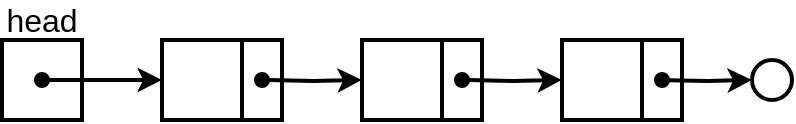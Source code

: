 <mxfile version="20.3.0" type="device"><diagram id="WSqfZrEBY1LK9OuHkjoX" name="Page-1"><mxGraphModel dx="1298" dy="900" grid="1" gridSize="10" guides="1" tooltips="1" connect="1" arrows="1" fold="1" page="1" pageScale="1" pageWidth="850" pageHeight="1100" math="0" shadow="0"><root><mxCell id="0"/><mxCell id="1" parent="0"/><mxCell id="LfG2JWRW5Fwa8bzIePD5-1" value="" style="group" parent="1" vertex="1" connectable="0"><mxGeometry x="40" y="60" width="395" height="60" as="geometry"/></mxCell><mxCell id="fRm4eAnhWdAulVf5MyLz-3" value="" style="rounded=0;whiteSpace=wrap;html=1;strokeWidth=2;" parent="LfG2JWRW5Fwa8bzIePD5-1" vertex="1"><mxGeometry y="20" width="40" height="40" as="geometry"/></mxCell><mxCell id="fRm4eAnhWdAulVf5MyLz-4" value="" style="ellipse;whiteSpace=wrap;html=1;aspect=fixed;strokeWidth=2;" parent="LfG2JWRW5Fwa8bzIePD5-1" vertex="1"><mxGeometry x="375" y="30" width="20" height="20" as="geometry"/></mxCell><mxCell id="fRm4eAnhWdAulVf5MyLz-6" value="" style="endArrow=classic;html=1;endFill=1;startArrow=oval;startFill=1;strokeWidth=2;entryX=0;entryY=0.5;entryDx=0;entryDy=0;" parent="LfG2JWRW5Fwa8bzIePD5-1" edge="1"><mxGeometry width="50" height="50" as="geometry"><mxPoint x="20" y="40" as="sourcePoint"/><mxPoint x="80" y="40" as="targetPoint"/></mxGeometry></mxCell><mxCell id="fRm4eAnhWdAulVf5MyLz-7" value="head" style="text;html=1;strokeColor=none;fillColor=none;align=center;verticalAlign=middle;whiteSpace=wrap;rounded=0;fontSize=16;" parent="LfG2JWRW5Fwa8bzIePD5-1" vertex="1"><mxGeometry width="40" height="20" as="geometry"/></mxCell><mxCell id="fRm4eAnhWdAulVf5MyLz-27" value="" style="group" parent="LfG2JWRW5Fwa8bzIePD5-1" vertex="1" connectable="0"><mxGeometry x="80" y="20" width="60" height="40" as="geometry"/></mxCell><mxCell id="fRm4eAnhWdAulVf5MyLz-14" value="" style="rounded=0;whiteSpace=wrap;html=1;strokeWidth=2;fontSize=16;" parent="fRm4eAnhWdAulVf5MyLz-27" vertex="1"><mxGeometry width="40" height="40" as="geometry"/></mxCell><mxCell id="fRm4eAnhWdAulVf5MyLz-15" value="" style="rounded=0;whiteSpace=wrap;html=1;strokeWidth=2;fontSize=16;" parent="fRm4eAnhWdAulVf5MyLz-27" vertex="1"><mxGeometry x="40" width="20" height="40" as="geometry"/></mxCell><mxCell id="fRm4eAnhWdAulVf5MyLz-31" value="" style="group" parent="LfG2JWRW5Fwa8bzIePD5-1" vertex="1" connectable="0"><mxGeometry x="280" y="20" width="60" height="40" as="geometry"/></mxCell><mxCell id="fRm4eAnhWdAulVf5MyLz-32" value="" style="rounded=0;whiteSpace=wrap;html=1;strokeWidth=2;fontSize=16;" parent="fRm4eAnhWdAulVf5MyLz-31" vertex="1"><mxGeometry width="40" height="40" as="geometry"/></mxCell><mxCell id="fRm4eAnhWdAulVf5MyLz-33" value="" style="rounded=0;whiteSpace=wrap;html=1;strokeWidth=2;fontSize=16;" parent="fRm4eAnhWdAulVf5MyLz-31" vertex="1"><mxGeometry x="40" width="20" height="40" as="geometry"/></mxCell><mxCell id="fRm4eAnhWdAulVf5MyLz-34" style="edgeStyle=orthogonalEdgeStyle;rounded=0;orthogonalLoop=1;jettySize=auto;html=1;entryX=0;entryY=0.5;entryDx=0;entryDy=0;startArrow=oval;startFill=1;endArrow=classic;endFill=1;strokeWidth=2;fontSize=16;" parent="LfG2JWRW5Fwa8bzIePD5-1" target="fRm4eAnhWdAulVf5MyLz-29" edge="1"><mxGeometry relative="1" as="geometry"><mxPoint x="130" y="40" as="sourcePoint"/></mxGeometry></mxCell><mxCell id="fRm4eAnhWdAulVf5MyLz-37" value="" style="group" parent="LfG2JWRW5Fwa8bzIePD5-1" vertex="1" connectable="0"><mxGeometry x="180" y="20" width="60" height="40" as="geometry"/></mxCell><mxCell id="fRm4eAnhWdAulVf5MyLz-28" value="" style="group" parent="fRm4eAnhWdAulVf5MyLz-37" vertex="1" connectable="0"><mxGeometry width="60" height="40" as="geometry"/></mxCell><mxCell id="fRm4eAnhWdAulVf5MyLz-29" value="" style="rounded=0;whiteSpace=wrap;html=1;strokeWidth=2;fontSize=16;" parent="fRm4eAnhWdAulVf5MyLz-28" vertex="1"><mxGeometry width="40" height="40" as="geometry"/></mxCell><mxCell id="fRm4eAnhWdAulVf5MyLz-30" value="" style="rounded=0;whiteSpace=wrap;html=1;strokeWidth=2;fontSize=16;" parent="fRm4eAnhWdAulVf5MyLz-28" vertex="1"><mxGeometry x="40" width="20" height="40" as="geometry"/></mxCell><mxCell id="fRm4eAnhWdAulVf5MyLz-35" style="edgeStyle=orthogonalEdgeStyle;rounded=0;orthogonalLoop=1;jettySize=auto;html=1;entryX=0;entryY=0.5;entryDx=0;entryDy=0;startArrow=oval;startFill=1;endArrow=classic;endFill=1;strokeWidth=2;fontSize=16;" parent="fRm4eAnhWdAulVf5MyLz-37" target="fRm4eAnhWdAulVf5MyLz-32" edge="1"><mxGeometry relative="1" as="geometry"><mxPoint x="50" y="20" as="sourcePoint"/></mxGeometry></mxCell><mxCell id="fRm4eAnhWdAulVf5MyLz-45" style="edgeStyle=orthogonalEdgeStyle;rounded=0;orthogonalLoop=1;jettySize=auto;html=1;entryX=0;entryY=0.5;entryDx=0;entryDy=0;startArrow=oval;startFill=1;endArrow=classic;endFill=1;strokeWidth=2;fontSize=16;" parent="LfG2JWRW5Fwa8bzIePD5-1" target="fRm4eAnhWdAulVf5MyLz-4" edge="1"><mxGeometry relative="1" as="geometry"><mxPoint x="330" y="40" as="sourcePoint"/></mxGeometry></mxCell></root></mxGraphModel></diagram></mxfile>
